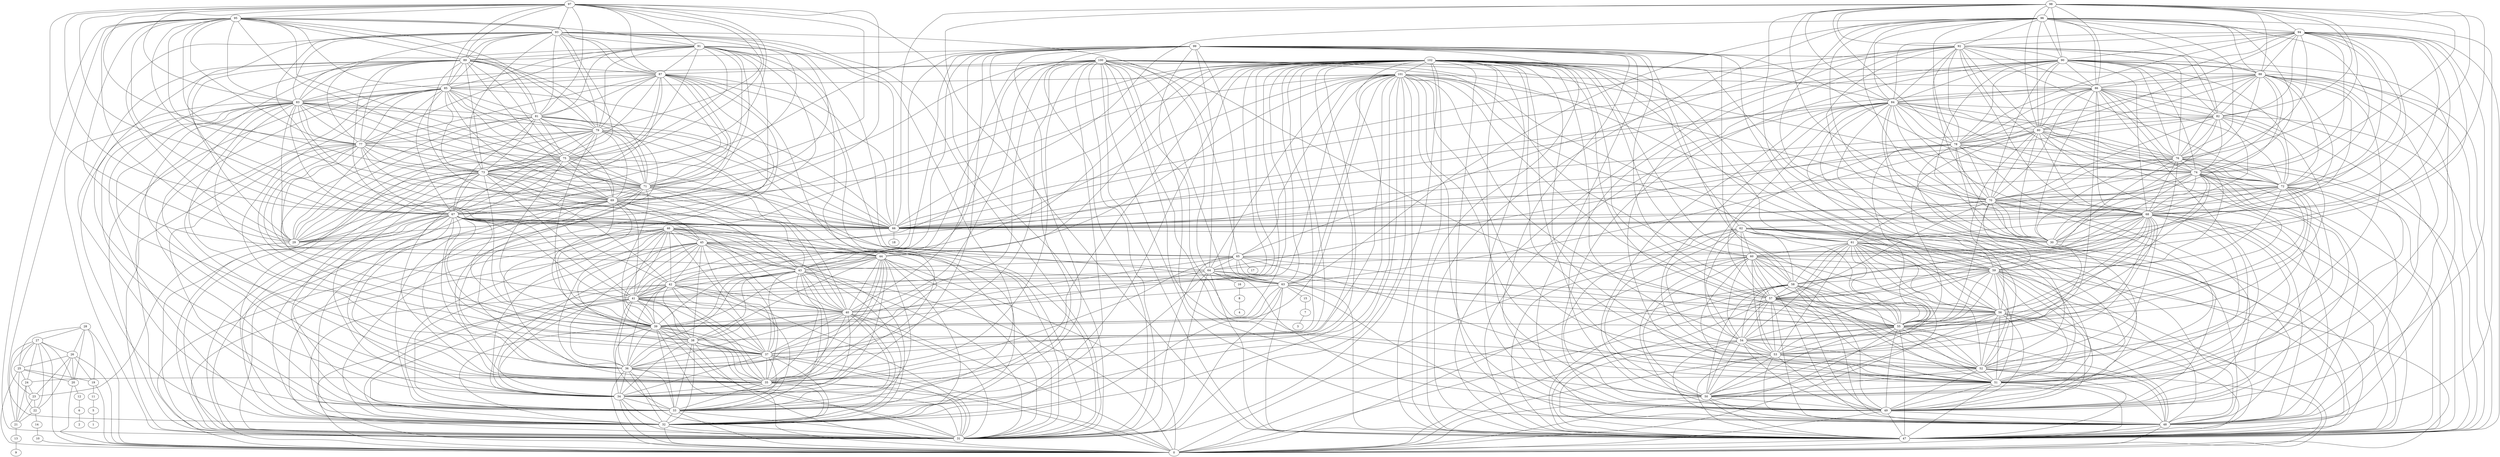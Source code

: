 /* Created by igraph 0.9.3 */
graph {
  0;
  1;
  2;
  3;
  4;
  5;
  6;
  7;
  8;
  9;
  10;
  11;
  12;
  13;
  14;
  15;
  16;
  17;
  18;
  19;
  20;
  21;
  22;
  23;
  24;
  25;
  26;
  27;
  28;
  29;
  30;
  31;
  32;
  33;
  34;
  35;
  36;
  37;
  38;
  39;
  40;
  41;
  42;
  43;
  44;
  45;
  46;
  47;
  48;
  49;
  50;
  51;
  52;
  53;
  54;
  55;
  56;
  57;
  58;
  59;
  60;
  61;
  62;
  63;
  64;
  65;
  66;
  67;
  68;
  69;
  70;
  71;
  72;
  73;
  74;
  75;
  76;
  77;
  78;
  79;
  80;
  81;
  82;
  83;
  84;
  85;
  86;
  87;
  88;
  89;
  90;
  91;
  92;
  93;
  94;
  95;
  96;
  97;
  98;
  99;
  100;
  101;
  102;

  57 -- 55;
  53 -- 47;
  101 -- 43;
  62 -- 47;
  100 -- 88;
  77 -- 67;
  71 -- 36;
  80 -- 47;
  82 -- 70;
  41 -- 40;
  54 -- 48;
  63 -- 48;
  95 -- 69;
  72 -- 48;
  42 -- 41;
  38 -- 33;
  87 -- 81;
  81 -- 39;
  83 -- 73;
  99 -- 39;
  95 -- 31;
  69 -- 43;
  71 -- 66;
  84 -- 74;
  65 -- 35;
  80 -- 66;
  87 -- 32;
  89 -- 66;
  100 -- 51;
  83 -- 35;
  48 -- 47;
  61 -- 55;
  57 -- 47;
  70 -- 55;
  101 -- 35;
  68 -- 59;
  84 -- 47;
  85 -- 77;
  49 -- 48;
  45 -- 40;
  81 -- 69;
  58 -- 48;
  90 -- 80;
  63 -- 40;
  99 -- 58;
  98 -- 30;
  42 -- 33;
  91 -- 81;
  87 -- 73;
  81 -- 31;
  23 -- 22;
  59 -- 51;
  68 -- 51;
  99 -- 31;
  102 -- 84;
  73 -- 32;
  75 -- 66;
  86 -- 51;
  69 -- 35;
  84 -- 66;
  43 -- 36;
  56 -- 55;
  87 -- 35;
  52 -- 47;
  88 -- 76;
  65 -- 55;
  90 -- 88;
  61 -- 47;
  70 -- 47;
  102 -- 46;
  102 -- 57;
  102 -- 68;
  27 -- 21;
  89 -- 77;
  53 -- 48;
  85 -- 69;
  94 -- 80;
  96 -- 92;
  90 -- 50;
  84 -- 30;
  99 -- 50;
  60 -- 54;
  37 -- 33;
  71 -- 39;
  67 -- 31;
  41 -- 32;
  91 -- 73;
  54 -- 51;
  85 -- 31;
  88 -- 84;
  27 -- 22;
  46 -- 35;
  97 -- 95;
  72 -- 51;
  93 -- 87;
  70 -- 66;
  38 -- 36;
  60 -- 55;
  98 -- 96;
  56 -- 47;
  92 -- 65;
  92 -- 76;
  94 -- 88;
  88 -- 68;
  101 -- 65;
  65 -- 47;
  84 -- 49;
  62 -- 58;
  22 -- 21;
  58 -- 50;
  71 -- 69;
  102 -- 38;
  102 -- 49;
  44 -- 40;
  93 -- 77;
  89 -- 69;
  98 -- 80;
  95 -- 91;
  88 -- 30;
  55 -- 54;
  68 -- 62;
  99 -- 42;
  28 -- 25;
  75 -- 39;
  77 -- 73;
  71 -- 31;
  36 -- 32;
  45 -- 32;
  45 -- 43;
  58 -- 51;
  41 -- 35;
  89 -- 31;
  90 -- 72;
  92 -- 84;
  86 -- 53;
  63 -- 32;
  97 -- 87;
  64 -- 16;
  100 -- 56;
  42 -- 36;
  78 -- 76;
  74 -- 57;
  74 -- 68;
  51 -- 47;
  96 -- 76;
  98 -- 88;
  92 -- 68;
  53 -- 50;
  101 -- 57;
  79 -- 77;
  62 -- 61;
  62 -- 50;
  75 -- 69;
  84 -- 80;
  67 -- 42;
  43 -- 39;
  74 -- 30;
  92 -- 30;
  95 -- 83;
  59 -- 54;
  91 -- 75;
  102 -- 60;
  68 -- 54;
  79 -- 39;
  27 -- 24;
  75 -- 31;
  40 -- 32;
  76 -- 72;
  53 -- 51;
  36 -- 35;
  45 -- 35;
  94 -- 72;
  96 -- 84;
  99 -- 64;
  60 -- 57;
  37 -- 36;
  82 -- 76;
  78 -- 57;
  78 -- 68;
  91 -- 65;
  74 -- 49;
  83 -- 38;
  96 -- 68;
  61 -- 58;
  44 -- 42;
  93 -- 79;
  57 -- 50;
  101 -- 49;
  102 -- 101;
  79 -- 69;
  98 -- 82;
  56 -- 0;
  34 -- 31;
  78 -- 30;
  43 -- 31;
  65 -- 39;
  96 -- 30;
  95 -- 75;
  35 -- 32;
  102 -- 41;
  102 -- 52;
  44 -- 32;
  44 -- 43;
  80 -- 72;
  40 -- 35;
  72 -- 56;
  98 -- 72;
  94 -- 64;
  51 -- 49;
  99 -- 34;
  99 -- 56;
  64 -- 57;
  60 -- 49;
  86 -- 76;
  82 -- 68;
  78 -- 49;
  52 -- 50;
  97 -- 79;
  61 -- 50;
  93 -- 71;
  70 -- 61;
  51 -- 0;
  100 -- 48;
  60 -- 0;
  42 -- 39;
  38 -- 31;
  82 -- 30;
  85 -- 83;
  81 -- 75;
  88 -- 52;
  65 -- 31;
  62 -- 53;
  39 -- 32;
  93 -- 33;
  102 -- 33;
  67 -- 45;
  102 -- 44;
  44 -- 35;
  67 -- 34;
  84 -- 72;
  91 -- 87;
  46 -- 38;
  59 -- 57;
  55 -- 49;
  68 -- 57;
  64 -- 49;
  83 -- 79;
  43 -- 42;
  79 -- 71;
  56 -- 50;
  37 -- 0;
  92 -- 90;
  88 -- 82;
  46 -- 0;
  97 -- 71;
  55 -- 0;
  20 -- 12;
  91 -- 29;
  33 -- 31;
  68 -- 30;
  102 -- 63;
  29 -- 23;
  46 -- 39;
  42 -- 31;
  100 -- 40;
  93 -- 91;
  89 -- 83;
  85 -- 75;
  98 -- 94;
  21 -- 13;
  57 -- 53;
  101 -- 41;
  30 -- 24;
  62 -- 56;
  84 -- 53;
  67 -- 37;
  80 -- 56;
  41 -- 38;
  89 -- 34;
  90 -- 86;
  85 -- 37;
  50 -- 49;
  86 -- 78;
  95 -- 67;
  95 -- 89;
  59 -- 49;
  72 -- 68;
  68 -- 49;
  102 -- 55;
  100 -- 59;
  98 -- 47;
  87 -- 79;
  32 -- 0;
  51 -- 50;
  83 -- 71;
  96 -- 90;
  41 -- 0;
  79 -- 63;
  77 -- 29;
  90 -- 48;
  92 -- 82;
  50 -- 0;
  99 -- 48;
  28 -- 20;
  59 -- 0;
  24 -- 23;
  41 -- 39;
  37 -- 31;
  95 -- 29;
  60 -- 52;
  69 -- 41;
  5 -- 1;
  39 -- 34;
  89 -- 75;
  83 -- 33;
  25 -- 24;
  44 -- 37;
  97 -- 93;
  93 -- 85;
  61 -- 53;
  57 -- 56;
  70 -- 53;
  101 -- 33;
  74 -- 72;
  98 -- 66;
  11 -- 5;
  45 -- 38;
  81 -- 67;
  58 -- 57;
  94 -- 86;
  54 -- 49;
  90 -- 78;
  86 -- 70;
  99 -- 89;
  66 -- 18;
  102 -- 36;
  102 -- 47;
  65 -- 63;
  27 -- 0;
  91 -- 79;
  36 -- 0;
  87 -- 71;
  45 -- 0;
  46 -- 41;
  81 -- 29;
  96 -- 82;
  54 -- 0;
  55 -- 52;
  32 -- 31;
  68 -- 60;
  101 -- 63;
  99 -- 40;
  64 -- 41;
  73 -- 41;
  69 -- 33;
  43 -- 34;
  56 -- 53;
  39 -- 37;
  88 -- 74;
  65 -- 64;
  97 -- 85;
  61 -- 56;
  93 -- 66;
  100 -- 43;
  100 -- 32;
  40 -- 38;
  74 -- 55;
  72 -- 59;
  72 -- 70;
  85 -- 67;
  98 -- 86;
  94 -- 78;
  88 -- 47;
  90 -- 70;
  101 -- 55;
  26 -- 19;
  62 -- 48;
  73 -- 71;
  67 -- 40;
  67 -- 29;
  80 -- 48;
  40 -- 0;
  85 -- 29;
  46 -- 33;
  46 -- 44;
  95 -- 81;
  59 -- 52;
  72 -- 60;
  68 -- 52;
  64 -- 33;
  77 -- 41;
  73 -- 33;
  38 -- 34;
  43 -- 37;
  79 -- 66;
  92 -- 74;
  88 -- 66;
  101 -- 85;
  95 -- 32;
  97 -- 66;
  91 -- 35;
  71 -- 67;
  100 -- 35;
  78 -- 55;
  80 -- 78;
  74 -- 47;
  76 -- 59;
  89 -- 67;
  76 -- 70;
  83 -- 36;
  98 -- 78;
  92 -- 47;
  57 -- 48;
  94 -- 70;
  101 -- 47;
  26 -- 0;
  64 -- 63;
  77 -- 71;
  35 -- 0;
  71 -- 40;
  71 -- 29;
  84 -- 48;
  45 -- 41;
  41 -- 33;
  89 -- 29;
  54 -- 52;
  95 -- 73;
  72 -- 52;
  102 -- 39;
  42 -- 34;
  76 -- 51;
  78 -- 74;
  38 -- 37;
  74 -- 66;
  87 -- 85;
  83 -- 66;
  96 -- 74;
  92 -- 66;
  15 -- 7;
  99 -- 32;
  28 -- 26;
  64 -- 55;
  60 -- 47;
  62 -- 59;
  75 -- 67;
  82 -- 55;
  65 -- 17;
  84 -- 78;
  78 -- 47;
  80 -- 70;
  87 -- 36;
  16 -- 8;
  52 -- 48;
  96 -- 47;
  25 -- 19;
  97 -- 77;
  61 -- 48;
  93 -- 69;
  66 -- 29;
  102 -- 58;
  75 -- 29;
  36 -- 33;
  85 -- 81;
  45 -- 33;
  45 -- 44;
  81 -- 73;
  58 -- 52;
  99 -- 73;
  26 -- 22;
  62 -- 51;
  93 -- 31;
  22 -- 14;
  37 -- 34;
  102 -- 31;
  67 -- 32;
  67 -- 43;
  69 -- 66;
  82 -- 74;
  42 -- 37;
  78 -- 66;
  91 -- 85;
  87 -- 66;
  46 -- 36;
  96 -- 66;
  59 -- 55;
  55 -- 47;
  68 -- 55;
  100 -- 65;
  64 -- 47;
  82 -- 47;
  83 -- 77;
  43 -- 40;
  56 -- 48;
  88 -- 80;
  84 -- 50;
  97 -- 69;
  102 -- 61;
  102 -- 50;
  44 -- 41;
  27 -- 25;
  40 -- 33;
  89 -- 81;
  85 -- 73;
  79 -- 31;
  83 -- 32;
  57 -- 51;
  101 -- 39;
  97 -- 31;
  71 -- 43;
  71 -- 32;
  73 -- 66;
  67 -- 35;
  84 -- 51;
  82 -- 66;
  41 -- 36;
  89 -- 32;
  85 -- 35;
  50 -- 47;
  63 -- 55;
  61 -- 59;
  59 -- 47;
  72 -- 55;
  68 -- 47;
  70 -- 59;
  25 -- 21;
  74 -- 58;
  87 -- 77;
  51 -- 48;
  83 -- 69;
  92 -- 80;
  94 -- 92;
  101 -- 69;
  58 -- 54;
  35 -- 33;
  69 -- 39;
  102 -- 42;
  44 -- 33;
  93 -- 81;
  89 -- 73;
  52 -- 51;
  83 -- 31;
  86 -- 84;
  61 -- 51;
  70 -- 51;
  101 -- 31;
  68 -- 66;
  100 -- 87;
  75 -- 43;
  77 -- 66;
  71 -- 35;
  45 -- 36;
  58 -- 55;
  54 -- 47;
  90 -- 76;
  92 -- 88;
  86 -- 68;
  63 -- 47;
  60 -- 58;
  72 -- 47;
  42 -- 40;
  91 -- 77;
  74 -- 50;
  87 -- 69;
  96 -- 80;
  6 -- 2;
  86 -- 30;
  101 -- 61;
  64 -- 39;
  26 -- 25;
  62 -- 54;
  73 -- 39;
  75 -- 73;
  69 -- 31;
  34 -- 32;
  7 -- 3;
  43 -- 32;
  56 -- 51;
  39 -- 35;
  87 -- 31;
  88 -- 72;
  90 -- 84;
  65 -- 51;
  93 -- 64;
  95 -- 87;
  102 -- 53;
  75 -- 35;
  40 -- 36;
  76 -- 65;
  49 -- 47;
  58 -- 47;
  94 -- 76;
  96 -- 88;
  90 -- 68;
  86 -- 49;
  99 -- 57;
  24 -- 21;
  60 -- 50;
  73 -- 69;
  82 -- 80;
  91 -- 69;
  72 -- 30;
  14 -- 10;
  46 -- 31;
  97 -- 91;
  90 -- 30;
  93 -- 83;
  57 -- 54;
  64 -- 31;
  102 -- 83;
  77 -- 39;
  100 -- 60;
  73 -- 31;
  38 -- 32;
  60 -- 51;
  43 -- 35;
  92 -- 72;
  94 -- 84;
  65 -- 43;
  102 -- 45;
  67 -- 46;
  102 -- 34;
  44 -- 36;
  102 -- 56;
  80 -- 76;
  76 -- 68;
  12 -- 6;
  98 -- 76;
  94 -- 68;
  59 -- 58;
  90 -- 49;
  55 -- 50;
  68 -- 58;
  81 -- 77;
  99 -- 49;
  77 -- 69;
  86 -- 80;
  45 -- 39;
  76 -- 30;
  41 -- 31;
  63 -- 39;
  94 -- 30;
  97 -- 83;
  61 -- 54;
  93 -- 75;
  33 -- 32;
  100 -- 52;
  77 -- 31;
  42 -- 32;
  78 -- 72;
  55 -- 51;
  38 -- 35;
  96 -- 72;
  98 -- 84;
  101 -- 64;
  101 -- 53;
  13 -- 9;
  62 -- 57;
  39 -- 36;
  75 -- 65;
  58 -- 49;
  102 -- 37;
  67 -- 38;
  84 -- 76;
  80 -- 68;
  98 -- 68;
  46 -- 42;
  94 -- 49;
  23 -- 21;
  95 -- 79;
  59 -- 50;
  91 -- 71;
  68 -- 61;
  49 -- 0;
  68 -- 50;
  100 -- 71;
  27 -- 20;
  58 -- 0;
  40 -- 39;
  73 -- 42;
  36 -- 31;
  96 -- 63;
  80 -- 30;
  45 -- 31;
  79 -- 75;
  56 -- 54;
  67 -- 39;
  63 -- 31;
  97 -- 75;
  60 -- 53;
  37 -- 32;
  46 -- 32;
  46 -- 43;
  100 -- 44;
  42 -- 35;
  78 -- 64;
  82 -- 72;
  74 -- 56;
  89 -- 87;
  100 -- 72;
  83 -- 34;
  44 -- 38;
  53 -- 49;
  101 -- 45;
  62 -- 49;
  84 -- 68;
  81 -- 79;
  54 -- 50;
  86 -- 82;
  99 -- 90;
  44 -- 0;
  95 -- 71;
  53 -- 0;
  102 -- 48;
  66 -- 30;
  62 -- 0;
  27 -- 23;
  100 -- 63;
  44 -- 39;
  40 -- 31;
  87 -- 83;
  83 -- 75;
  96 -- 94;
  77 -- 33;
  55 -- 53;
  99 -- 41;
  60 -- 56;
  37 -- 35;
  86 -- 72;
  69 -- 45;
  39 -- 38;
  88 -- 86;
  83 -- 37;
  61 -- 57;
  93 -- 67;
  93 -- 89;
  57 -- 49;
  70 -- 57;
  101 -- 37;
  102 -- 67;
  100 -- 55;
  70 -- 68;
  98 -- 70;
  85 -- 79;
  45 -- 42;
  81 -- 71;
  94 -- 90;
  39 -- 0;
  88 -- 48;
  90 -- 82;
  48 -- 0;
  26 -- 20;
  62 -- 60;
  57 -- 0;
  95 -- 63;
  93 -- 29;
  35 -- 31;
  70 -- 30;
  102 -- 40;
  67 -- 41;
  44 -- 31;
  91 -- 83;
  87 -- 75;
  46 -- 45;
  46 -- 34;
  95 -- 93;
  59 -- 53;
  68 -- 53;
  99 -- 33;
  77 -- 64;
  73 -- 34;
  69 -- 37;
  43 -- 38;
  79 -- 67;
  92 -- 86;
  52 -- 49;
  88 -- 78;
  101 -- 86;
  84 -- 70;
  97 -- 67;
  97 -- 89;
  61 -- 49;
  70 -- 49;
  100 -- 36;
  102 -- 59;
  100 -- 47;
  25 -- 0;
  74 -- 48;
  89 -- 79;
  34 -- 0;
  85 -- 71;
  98 -- 90;
  43 -- 0;
  79 -- 40;
  79 -- 29;
  94 -- 82;
  52 -- 0;
  53 -- 52;
  61 -- 0;
  26 -- 23;
  99 -- 63;
  39 -- 31;
  97 -- 29;
  62 -- 52;
  67 -- 33;
  67 -- 44;
  41 -- 34;
  54 -- 53;
  85 -- 33;
  86 -- 74;
  46 -- 37;
  95 -- 85;
  59 -- 56;
  91 -- 66;
  102 -- 51;
  68 -- 56;
  27 -- 26;
  83 -- 67;
  96 -- 86;
  56 -- 49;
  92 -- 78;
  86 -- 47;
  88 -- 70;
  63 -- 15;
  28 -- 27;
  99 -- 55;
  60 -- 48;
  20 -- 0;
  38 -- 0;
  89 -- 71;
  47 -- 0;
  83 -- 29;
  96 -- 48;
  25 -- 20;
  8 -- 4;
  61 -- 60;
  57 -- 52;
  77 -- 75;
  71 -- 44;
  36 -- 34;
  84 -- 52;
  45 -- 34;
  58 -- 53;
  41 -- 37;
  89 -- 33;
  88 -- 51;
  90 -- 74;
  86 -- 66;
  99 -- 74;
  63 -- 56;
  95 -- 66;
  102 -- 32;
  102 -- 43;
  69 -- 67;
  65 -- 59;
  42 -- 38;
  76 -- 55;
  74 -- 70;
  87 -- 67;
  96 -- 78;
  90 -- 47;
  55 -- 48;
  92 -- 70;
  101 -- 59;
  28 -- 19;
  101 -- 70;
  99 -- 47;
  98 -- 92;
  75 -- 71;
  33 -- 0;
  69 -- 29;
  84 -- 82;
  42 -- 0;
  43 -- 41;
  80 -- 63;
  39 -- 33;
  87 -- 29;
  97 -- 81;
  61 -- 52;
  93 -- 73;
  100 -- 39;
  102 -- 62;
  40 -- 34;
  76 -- 74;
  72 -- 66;
  45 -- 37;
  79 -- 32;
  81 -- 66;
  58 -- 56;
  92 -- 51;
  94 -- 74;
  90 -- 66;
  101 -- 51;
  62 -- 55;
  60 -- 59;
  73 -- 67;
  102 -- 35;
  67 -- 36;
  80 -- 55;
  82 -- 78;
  76 -- 47;
  78 -- 70;
  91 -- 67;
  91 -- 89;
  50 -- 48;
  10 -- 0;
  46 -- 40;
  95 -- 77;
  59 -- 48;
  94 -- 47;
  19 -- 11;
  19 -- 0;
  68 -- 48;
  96 -- 70;
  28 -- 0;
  73 -- 40;
  73 -- 29;
  34 -- 33;
  83 -- 81;
  43 -- 33;
  79 -- 73;
  56 -- 52;
  84 -- 54;
  97 -- 73;
  24 -- 22;
  91 -- 31;
  35 -- 34;
  100 -- 31;
  67 -- 66;
  102 -- 54;
  44 -- 34;
  80 -- 74;
  40 -- 37;
  76 -- 66;
  89 -- 85;
  85 -- 66;
  98 -- 74;
  94 -- 66;
}
